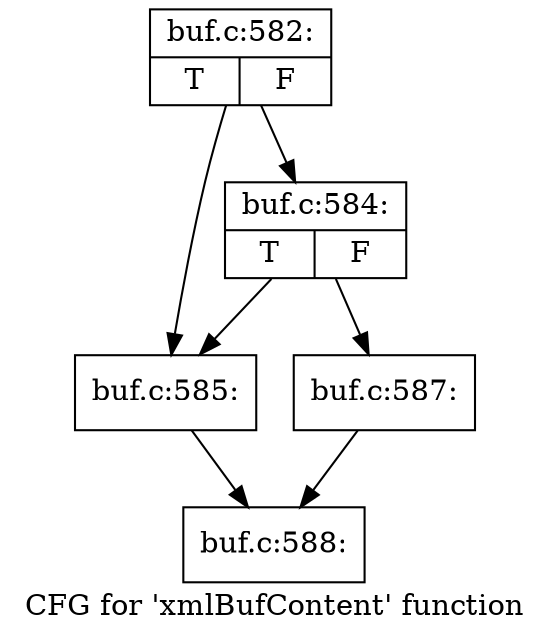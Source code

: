 digraph "CFG for 'xmlBufContent' function" {
	label="CFG for 'xmlBufContent' function";

	Node0x559caa0 [shape=record,label="{buf.c:582:|{<s0>T|<s1>F}}"];
	Node0x559caa0 -> Node0x55a1440;
	Node0x559caa0 -> Node0x55a13a0;
	Node0x55a1440 [shape=record,label="{buf.c:584:|{<s0>T|<s1>F}}"];
	Node0x55a1440 -> Node0x55a13a0;
	Node0x55a1440 -> Node0x55a13f0;
	Node0x55a13a0 [shape=record,label="{buf.c:585:}"];
	Node0x55a13a0 -> Node0x55a16d0;
	Node0x55a13f0 [shape=record,label="{buf.c:587:}"];
	Node0x55a13f0 -> Node0x55a16d0;
	Node0x55a16d0 [shape=record,label="{buf.c:588:}"];
}
